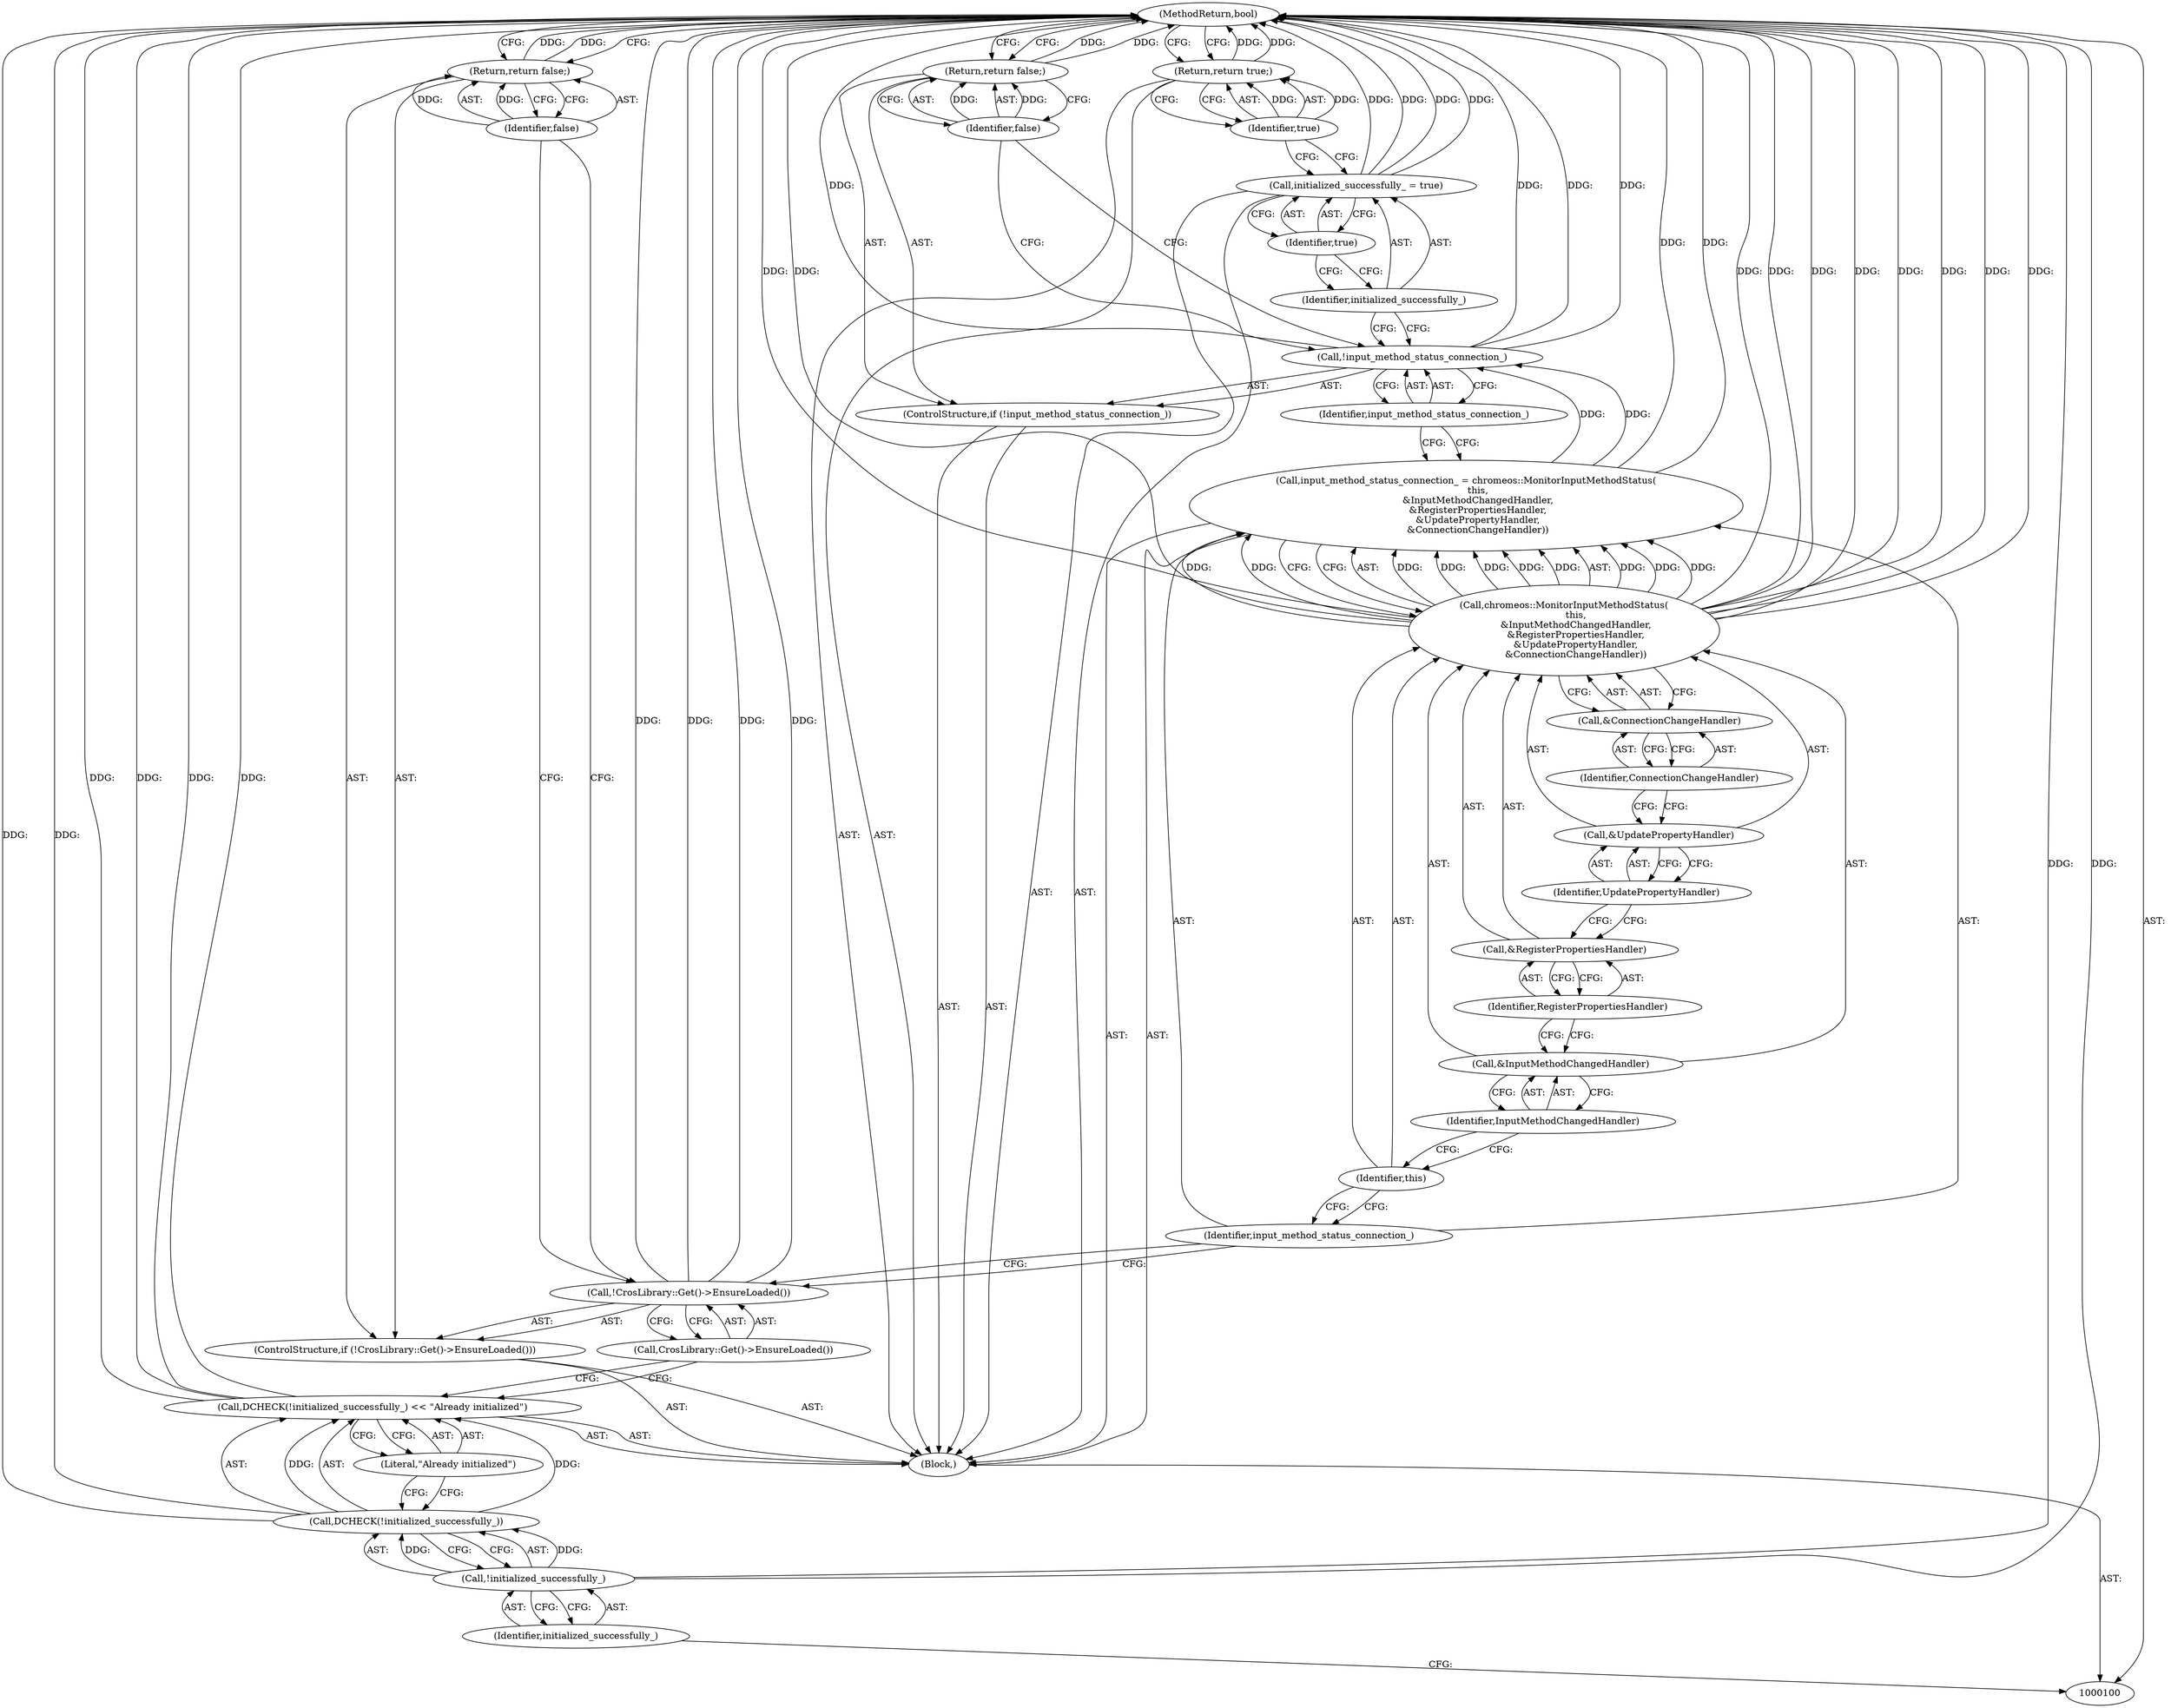 digraph "1_Chrome_dc7b094a338c6c521f918f478e993f0f74bbea0d_18" {
"1000101" [label="(Block,)"];
"1000134" [label="(MethodReturn,bool)"];
"1000120" [label="(Call,&UpdatePropertyHandler)"];
"1000121" [label="(Identifier,UpdatePropertyHandler)"];
"1000122" [label="(Call,&ConnectionChangeHandler)"];
"1000123" [label="(Identifier,ConnectionChangeHandler)"];
"1000124" [label="(ControlStructure,if (!input_method_status_connection_))"];
"1000125" [label="(Call,!input_method_status_connection_)"];
"1000126" [label="(Identifier,input_method_status_connection_)"];
"1000128" [label="(Identifier,false)"];
"1000127" [label="(Return,return false;)"];
"1000131" [label="(Identifier,true)"];
"1000129" [label="(Call,initialized_successfully_ = true)"];
"1000130" [label="(Identifier,initialized_successfully_)"];
"1000133" [label="(Identifier,true)"];
"1000132" [label="(Return,return true;)"];
"1000104" [label="(Call,!initialized_successfully_)"];
"1000105" [label="(Identifier,initialized_successfully_)"];
"1000106" [label="(Literal,\"Already initialized\")"];
"1000102" [label="(Call,DCHECK(!initialized_successfully_) << \"Already initialized\")"];
"1000103" [label="(Call,DCHECK(!initialized_successfully_))"];
"1000107" [label="(ControlStructure,if (!CrosLibrary::Get()->EnsureLoaded()))"];
"1000108" [label="(Call,!CrosLibrary::Get()->EnsureLoaded())"];
"1000109" [label="(Call,CrosLibrary::Get()->EnsureLoaded())"];
"1000111" [label="(Identifier,false)"];
"1000110" [label="(Return,return false;)"];
"1000114" [label="(Call,chromeos::MonitorInputMethodStatus(\n        this,\n        &InputMethodChangedHandler,\n        &RegisterPropertiesHandler,\n        &UpdatePropertyHandler,\n        &ConnectionChangeHandler))"];
"1000112" [label="(Call,input_method_status_connection_ = chromeos::MonitorInputMethodStatus(\n        this,\n        &InputMethodChangedHandler,\n        &RegisterPropertiesHandler,\n        &UpdatePropertyHandler,\n        &ConnectionChangeHandler))"];
"1000113" [label="(Identifier,input_method_status_connection_)"];
"1000115" [label="(Identifier,this)"];
"1000116" [label="(Call,&InputMethodChangedHandler)"];
"1000117" [label="(Identifier,InputMethodChangedHandler)"];
"1000118" [label="(Call,&RegisterPropertiesHandler)"];
"1000119" [label="(Identifier,RegisterPropertiesHandler)"];
"1000101" -> "1000100"  [label="AST: "];
"1000102" -> "1000101"  [label="AST: "];
"1000107" -> "1000101"  [label="AST: "];
"1000112" -> "1000101"  [label="AST: "];
"1000124" -> "1000101"  [label="AST: "];
"1000129" -> "1000101"  [label="AST: "];
"1000132" -> "1000101"  [label="AST: "];
"1000134" -> "1000100"  [label="AST: "];
"1000134" -> "1000110"  [label="CFG: "];
"1000134" -> "1000127"  [label="CFG: "];
"1000134" -> "1000132"  [label="CFG: "];
"1000110" -> "1000134"  [label="DDG: "];
"1000125" -> "1000134"  [label="DDG: "];
"1000125" -> "1000134"  [label="DDG: "];
"1000108" -> "1000134"  [label="DDG: "];
"1000108" -> "1000134"  [label="DDG: "];
"1000103" -> "1000134"  [label="DDG: "];
"1000104" -> "1000134"  [label="DDG: "];
"1000112" -> "1000134"  [label="DDG: "];
"1000114" -> "1000134"  [label="DDG: "];
"1000114" -> "1000134"  [label="DDG: "];
"1000114" -> "1000134"  [label="DDG: "];
"1000114" -> "1000134"  [label="DDG: "];
"1000114" -> "1000134"  [label="DDG: "];
"1000129" -> "1000134"  [label="DDG: "];
"1000129" -> "1000134"  [label="DDG: "];
"1000102" -> "1000134"  [label="DDG: "];
"1000102" -> "1000134"  [label="DDG: "];
"1000127" -> "1000134"  [label="DDG: "];
"1000132" -> "1000134"  [label="DDG: "];
"1000120" -> "1000114"  [label="AST: "];
"1000120" -> "1000121"  [label="CFG: "];
"1000121" -> "1000120"  [label="AST: "];
"1000123" -> "1000120"  [label="CFG: "];
"1000121" -> "1000120"  [label="AST: "];
"1000121" -> "1000118"  [label="CFG: "];
"1000120" -> "1000121"  [label="CFG: "];
"1000122" -> "1000114"  [label="AST: "];
"1000122" -> "1000123"  [label="CFG: "];
"1000123" -> "1000122"  [label="AST: "];
"1000114" -> "1000122"  [label="CFG: "];
"1000123" -> "1000122"  [label="AST: "];
"1000123" -> "1000120"  [label="CFG: "];
"1000122" -> "1000123"  [label="CFG: "];
"1000124" -> "1000101"  [label="AST: "];
"1000125" -> "1000124"  [label="AST: "];
"1000127" -> "1000124"  [label="AST: "];
"1000125" -> "1000124"  [label="AST: "];
"1000125" -> "1000126"  [label="CFG: "];
"1000126" -> "1000125"  [label="AST: "];
"1000128" -> "1000125"  [label="CFG: "];
"1000130" -> "1000125"  [label="CFG: "];
"1000125" -> "1000134"  [label="DDG: "];
"1000125" -> "1000134"  [label="DDG: "];
"1000112" -> "1000125"  [label="DDG: "];
"1000126" -> "1000125"  [label="AST: "];
"1000126" -> "1000112"  [label="CFG: "];
"1000125" -> "1000126"  [label="CFG: "];
"1000128" -> "1000127"  [label="AST: "];
"1000128" -> "1000125"  [label="CFG: "];
"1000127" -> "1000128"  [label="CFG: "];
"1000128" -> "1000127"  [label="DDG: "];
"1000127" -> "1000124"  [label="AST: "];
"1000127" -> "1000128"  [label="CFG: "];
"1000128" -> "1000127"  [label="AST: "];
"1000134" -> "1000127"  [label="CFG: "];
"1000127" -> "1000134"  [label="DDG: "];
"1000128" -> "1000127"  [label="DDG: "];
"1000131" -> "1000129"  [label="AST: "];
"1000131" -> "1000130"  [label="CFG: "];
"1000129" -> "1000131"  [label="CFG: "];
"1000129" -> "1000101"  [label="AST: "];
"1000129" -> "1000131"  [label="CFG: "];
"1000130" -> "1000129"  [label="AST: "];
"1000131" -> "1000129"  [label="AST: "];
"1000133" -> "1000129"  [label="CFG: "];
"1000129" -> "1000134"  [label="DDG: "];
"1000129" -> "1000134"  [label="DDG: "];
"1000130" -> "1000129"  [label="AST: "];
"1000130" -> "1000125"  [label="CFG: "];
"1000131" -> "1000130"  [label="CFG: "];
"1000133" -> "1000132"  [label="AST: "];
"1000133" -> "1000129"  [label="CFG: "];
"1000132" -> "1000133"  [label="CFG: "];
"1000133" -> "1000132"  [label="DDG: "];
"1000132" -> "1000101"  [label="AST: "];
"1000132" -> "1000133"  [label="CFG: "];
"1000133" -> "1000132"  [label="AST: "];
"1000134" -> "1000132"  [label="CFG: "];
"1000132" -> "1000134"  [label="DDG: "];
"1000133" -> "1000132"  [label="DDG: "];
"1000104" -> "1000103"  [label="AST: "];
"1000104" -> "1000105"  [label="CFG: "];
"1000105" -> "1000104"  [label="AST: "];
"1000103" -> "1000104"  [label="CFG: "];
"1000104" -> "1000134"  [label="DDG: "];
"1000104" -> "1000103"  [label="DDG: "];
"1000105" -> "1000104"  [label="AST: "];
"1000105" -> "1000100"  [label="CFG: "];
"1000104" -> "1000105"  [label="CFG: "];
"1000106" -> "1000102"  [label="AST: "];
"1000106" -> "1000103"  [label="CFG: "];
"1000102" -> "1000106"  [label="CFG: "];
"1000102" -> "1000101"  [label="AST: "];
"1000102" -> "1000106"  [label="CFG: "];
"1000103" -> "1000102"  [label="AST: "];
"1000106" -> "1000102"  [label="AST: "];
"1000109" -> "1000102"  [label="CFG: "];
"1000102" -> "1000134"  [label="DDG: "];
"1000102" -> "1000134"  [label="DDG: "];
"1000103" -> "1000102"  [label="DDG: "];
"1000103" -> "1000102"  [label="AST: "];
"1000103" -> "1000104"  [label="CFG: "];
"1000104" -> "1000103"  [label="AST: "];
"1000106" -> "1000103"  [label="CFG: "];
"1000103" -> "1000134"  [label="DDG: "];
"1000103" -> "1000102"  [label="DDG: "];
"1000104" -> "1000103"  [label="DDG: "];
"1000107" -> "1000101"  [label="AST: "];
"1000108" -> "1000107"  [label="AST: "];
"1000110" -> "1000107"  [label="AST: "];
"1000108" -> "1000107"  [label="AST: "];
"1000108" -> "1000109"  [label="CFG: "];
"1000109" -> "1000108"  [label="AST: "];
"1000111" -> "1000108"  [label="CFG: "];
"1000113" -> "1000108"  [label="CFG: "];
"1000108" -> "1000134"  [label="DDG: "];
"1000108" -> "1000134"  [label="DDG: "];
"1000109" -> "1000108"  [label="AST: "];
"1000109" -> "1000102"  [label="CFG: "];
"1000108" -> "1000109"  [label="CFG: "];
"1000111" -> "1000110"  [label="AST: "];
"1000111" -> "1000108"  [label="CFG: "];
"1000110" -> "1000111"  [label="CFG: "];
"1000111" -> "1000110"  [label="DDG: "];
"1000110" -> "1000107"  [label="AST: "];
"1000110" -> "1000111"  [label="CFG: "];
"1000111" -> "1000110"  [label="AST: "];
"1000134" -> "1000110"  [label="CFG: "];
"1000110" -> "1000134"  [label="DDG: "];
"1000111" -> "1000110"  [label="DDG: "];
"1000114" -> "1000112"  [label="AST: "];
"1000114" -> "1000122"  [label="CFG: "];
"1000115" -> "1000114"  [label="AST: "];
"1000116" -> "1000114"  [label="AST: "];
"1000118" -> "1000114"  [label="AST: "];
"1000120" -> "1000114"  [label="AST: "];
"1000122" -> "1000114"  [label="AST: "];
"1000112" -> "1000114"  [label="CFG: "];
"1000114" -> "1000134"  [label="DDG: "];
"1000114" -> "1000134"  [label="DDG: "];
"1000114" -> "1000134"  [label="DDG: "];
"1000114" -> "1000134"  [label="DDG: "];
"1000114" -> "1000134"  [label="DDG: "];
"1000114" -> "1000112"  [label="DDG: "];
"1000114" -> "1000112"  [label="DDG: "];
"1000114" -> "1000112"  [label="DDG: "];
"1000114" -> "1000112"  [label="DDG: "];
"1000114" -> "1000112"  [label="DDG: "];
"1000112" -> "1000101"  [label="AST: "];
"1000112" -> "1000114"  [label="CFG: "];
"1000113" -> "1000112"  [label="AST: "];
"1000114" -> "1000112"  [label="AST: "];
"1000126" -> "1000112"  [label="CFG: "];
"1000112" -> "1000134"  [label="DDG: "];
"1000114" -> "1000112"  [label="DDG: "];
"1000114" -> "1000112"  [label="DDG: "];
"1000114" -> "1000112"  [label="DDG: "];
"1000114" -> "1000112"  [label="DDG: "];
"1000114" -> "1000112"  [label="DDG: "];
"1000112" -> "1000125"  [label="DDG: "];
"1000113" -> "1000112"  [label="AST: "];
"1000113" -> "1000108"  [label="CFG: "];
"1000115" -> "1000113"  [label="CFG: "];
"1000115" -> "1000114"  [label="AST: "];
"1000115" -> "1000113"  [label="CFG: "];
"1000117" -> "1000115"  [label="CFG: "];
"1000116" -> "1000114"  [label="AST: "];
"1000116" -> "1000117"  [label="CFG: "];
"1000117" -> "1000116"  [label="AST: "];
"1000119" -> "1000116"  [label="CFG: "];
"1000117" -> "1000116"  [label="AST: "];
"1000117" -> "1000115"  [label="CFG: "];
"1000116" -> "1000117"  [label="CFG: "];
"1000118" -> "1000114"  [label="AST: "];
"1000118" -> "1000119"  [label="CFG: "];
"1000119" -> "1000118"  [label="AST: "];
"1000121" -> "1000118"  [label="CFG: "];
"1000119" -> "1000118"  [label="AST: "];
"1000119" -> "1000116"  [label="CFG: "];
"1000118" -> "1000119"  [label="CFG: "];
}
